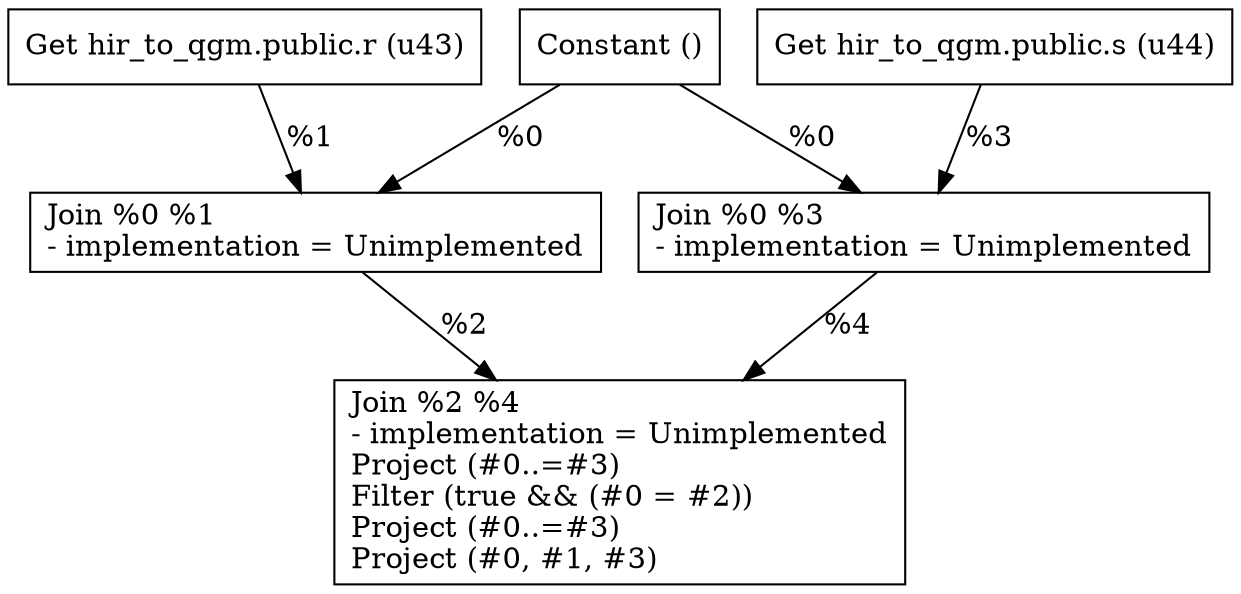 digraph G {
    node0 [shape = record, label="Constant ()\l"]
    node1 [shape = record, label="Get hir_to_qgm.public.r (u43)\l"]
    node2 [shape = record, label="Join %0 %1\l- implementation = Unimplemented\l"]
    node3 [shape = record, label="Get hir_to_qgm.public.s (u44)\l"]
    node4 [shape = record, label="Join %0 %3\l- implementation = Unimplemented\l"]
    node5 [shape = record, label="Join %2 %4\l- implementation = Unimplemented\lProject (#0..=#3)\lFilter (true && (#0 = #2))\lProject (#0..=#3)\lProject (#0, #1, #3)\l"]
    node2 -> node5 [label = "%2\l"]
    node0 -> node4 [label = "%0\l"]
    node3 -> node4 [label = "%3\l"]
    node1 -> node2 [label = "%1\l"]
    node4 -> node5 [label = "%4\l"]
    node0 -> node2 [label = "%0\l"]
}
